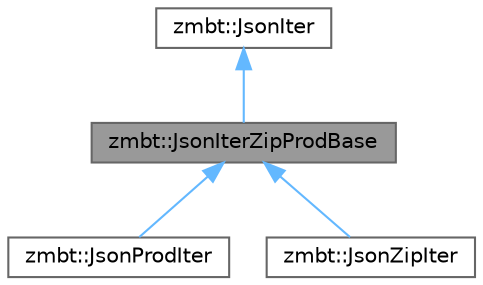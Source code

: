 digraph "zmbt::JsonIterZipProdBase"
{
 // LATEX_PDF_SIZE
  bgcolor="transparent";
  edge [fontname=Helvetica,fontsize=10,labelfontname=Helvetica,labelfontsize=10];
  node [fontname=Helvetica,fontsize=10,shape=box,height=0.2,width=0.4];
  Node1 [id="Node000001",label="zmbt::JsonIterZipProdBase",height=0.2,width=0.4,color="gray40", fillcolor="grey60", style="filled", fontcolor="black",tooltip="Boost JSON array iterator base for zip or cartesian product."];
  Node2 -> Node1 [id="edge1_Node000001_Node000002",dir="back",color="steelblue1",style="solid",tooltip=" "];
  Node2 [id="Node000002",label="zmbt::JsonIter",height=0.2,width=0.4,color="gray40", fillcolor="white", style="filled",URL="$classzmbt_1_1JsonIter.html",tooltip="Boost JSON array iterator interface."];
  Node1 -> Node3 [id="edge2_Node000001_Node000003",dir="back",color="steelblue1",style="solid",tooltip=" "];
  Node3 [id="Node000003",label="zmbt::JsonProdIter",height=0.2,width=0.4,color="gray40", fillcolor="white", style="filled",URL="$classzmbt_1_1JsonProdIter.html",tooltip="Cartesian Product Iterator."];
  Node1 -> Node4 [id="edge3_Node000001_Node000004",dir="back",color="steelblue1",style="solid",tooltip=" "];
  Node4 [id="Node000004",label="zmbt::JsonZipIter",height=0.2,width=0.4,color="gray40", fillcolor="white", style="filled",URL="$classzmbt_1_1JsonZipIter.html",tooltip="Zip Iterator."];
}

